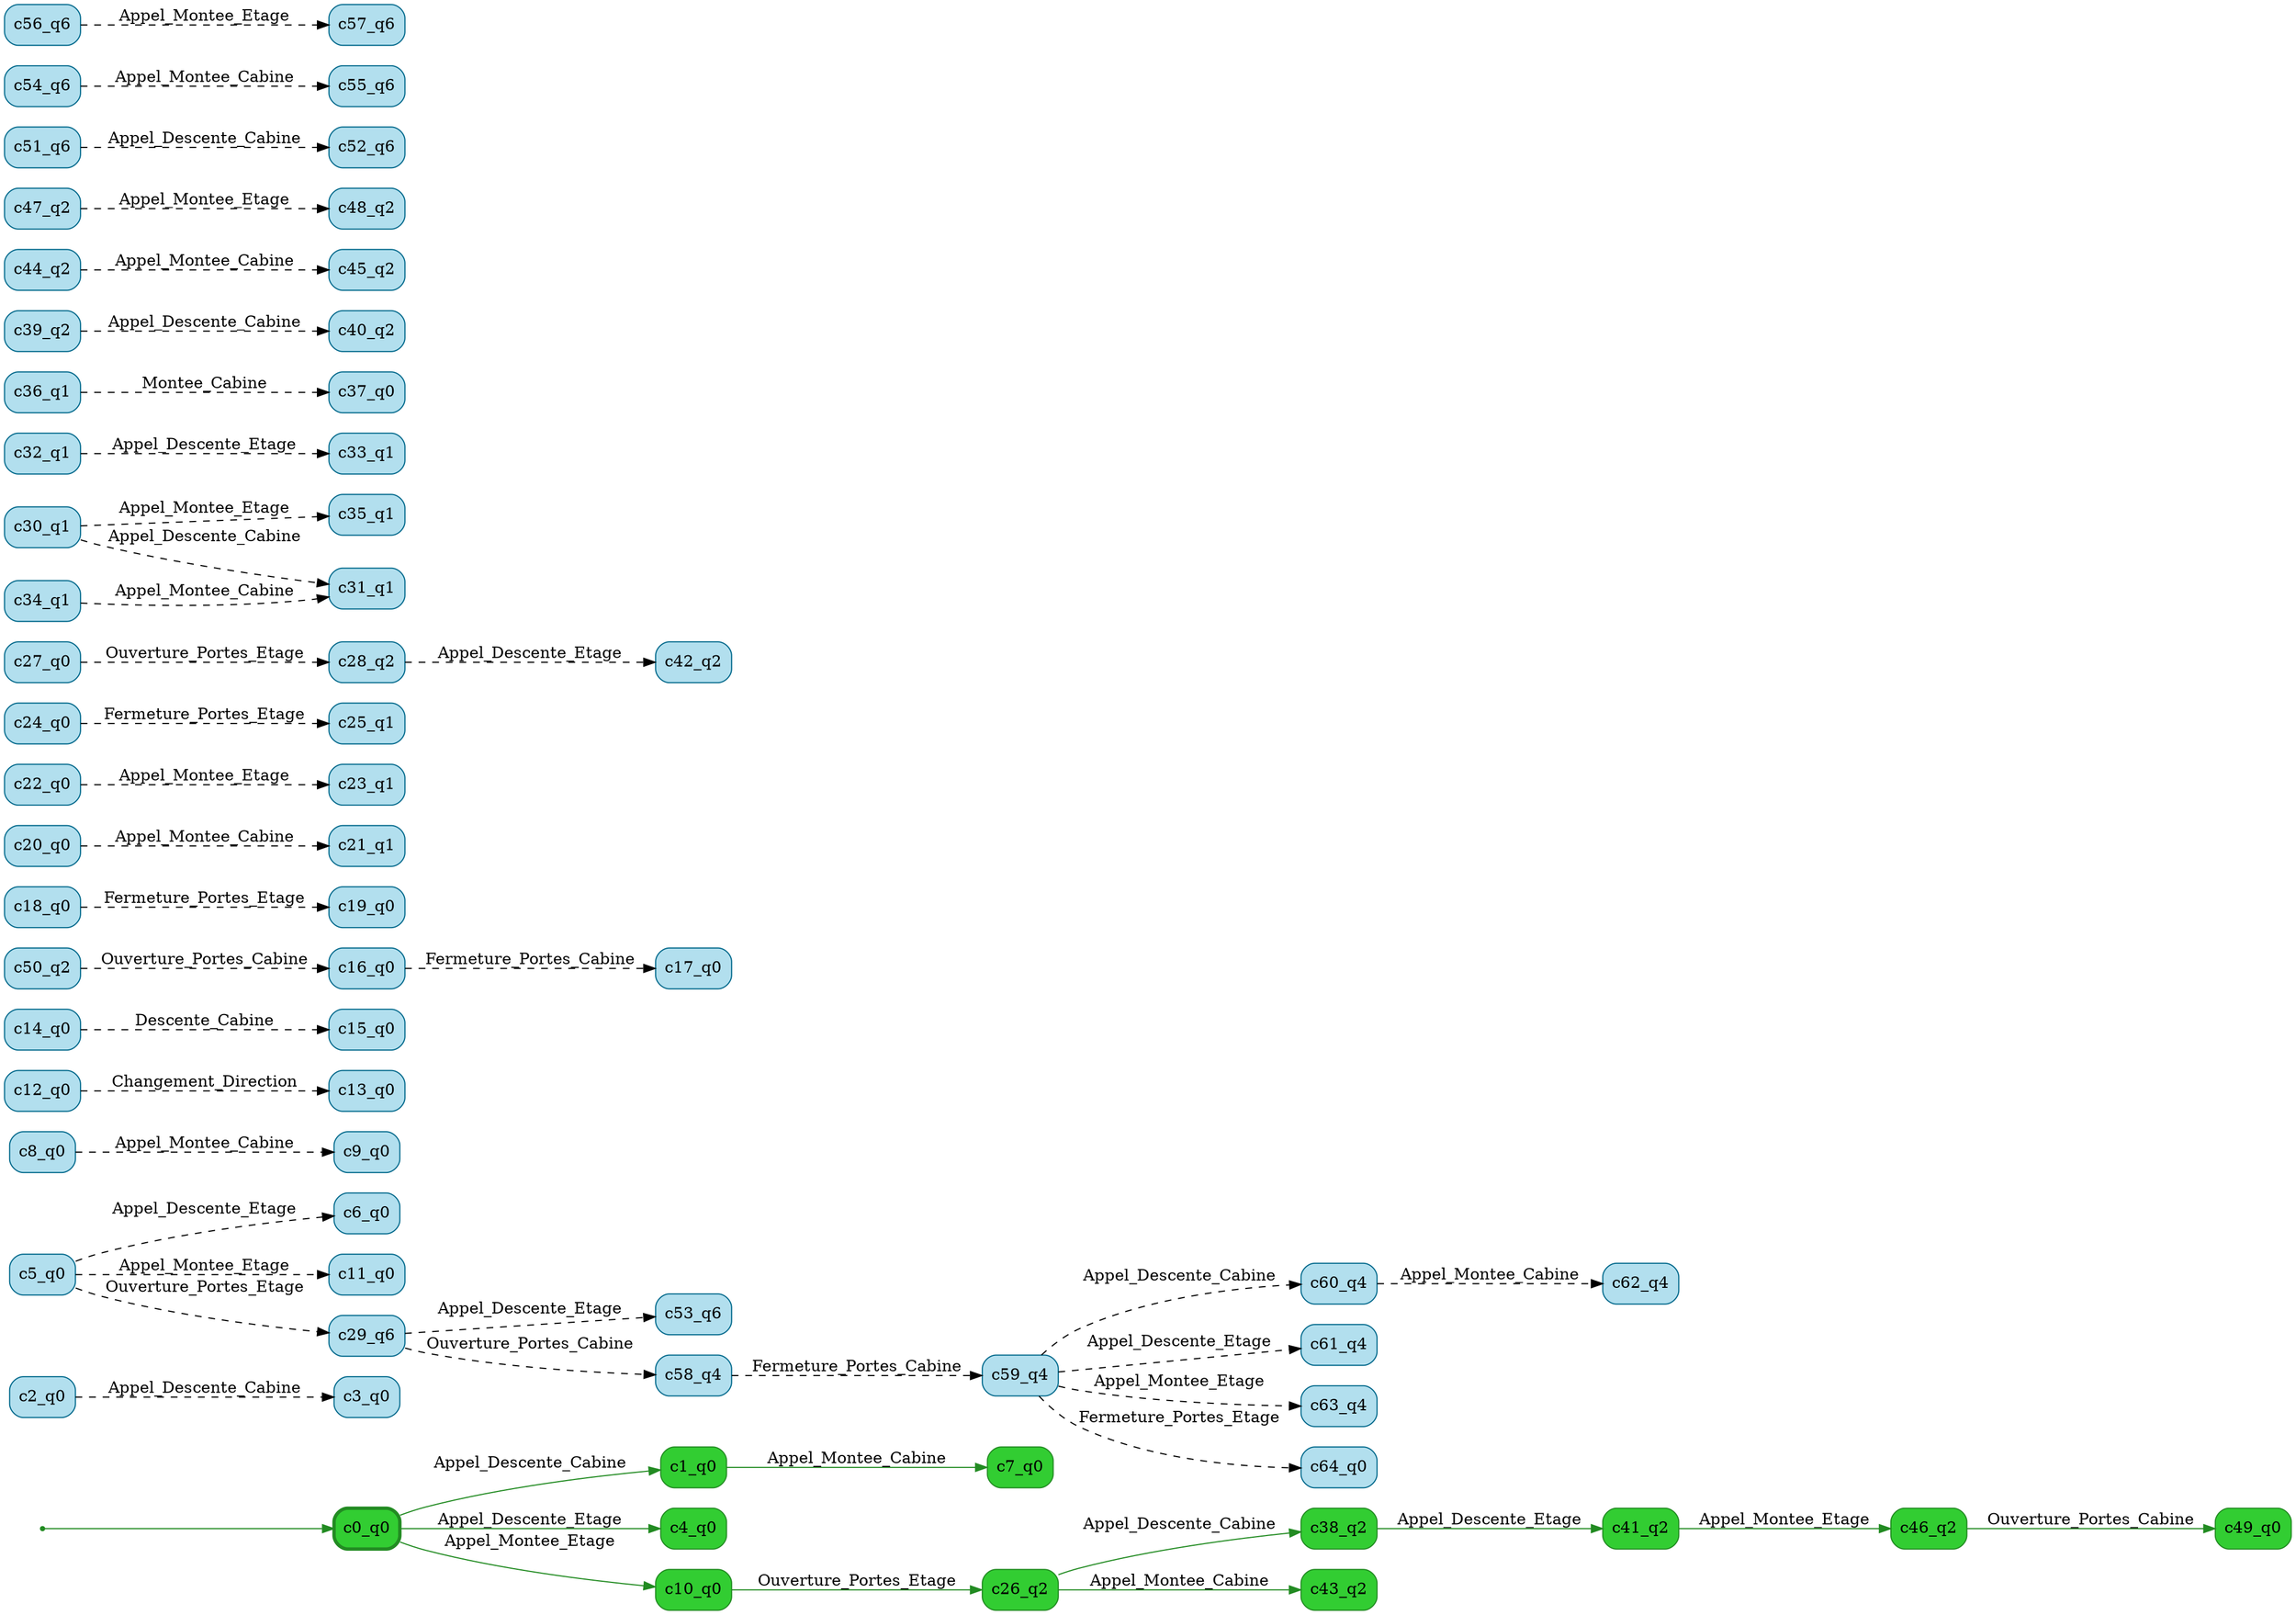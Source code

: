 digraph g {

	rankdir="LR"

	__invisible__[shape="point", color="forestgreen"]
	c0_q0[label="c0_q0", shape="box", style="rounded, filled", color="forestgreen", fillcolor="limegreen", penwidth=3] // Initial
	c1_q0[label="c1_q0", shape="box", style="rounded, filled", color="forestgreen", fillcolor="limegreen"]
	c7_q0[label="c7_q0", shape="box", style="rounded, filled", color="forestgreen", fillcolor="limegreen"]
	c4_q0[label="c4_q0", shape="box", style="rounded, filled", color="forestgreen", fillcolor="limegreen"]
	c10_q0[label="c10_q0", shape="box", style="rounded, filled", color="forestgreen", fillcolor="limegreen"]
	c26_q2[label="c26_q2", shape="box", style="rounded, filled", color="forestgreen", fillcolor="limegreen"]
	c38_q2[label="c38_q2", shape="box", style="rounded, filled", color="forestgreen", fillcolor="limegreen"]
	c41_q2[label="c41_q2", shape="box", style="rounded, filled", color="forestgreen", fillcolor="limegreen"]
	c46_q2[label="c46_q2", shape="box", style="rounded, filled", color="forestgreen", fillcolor="limegreen"]
	c49_q0[label="c49_q0", shape="box", style="rounded, filled", color="forestgreen", fillcolor="limegreen"]
	c43_q2[label="c43_q2", shape="box", style="rounded, filled", color="forestgreen", fillcolor="limegreen"]
	c2_q0[label="c2_q0", shape="box", style="rounded, filled", color="deepskyblue4", fillcolor="lightblue2"]
	c3_q0[label="c3_q0", shape="box", style="rounded, filled", color="deepskyblue4", fillcolor="lightblue2"]
	c5_q0[label="c5_q0", shape="box", style="rounded, filled", color="deepskyblue4", fillcolor="lightblue2"]
	c6_q0[label="c6_q0", shape="box", style="rounded, filled", color="deepskyblue4", fillcolor="lightblue2"]
	c8_q0[label="c8_q0", shape="box", style="rounded, filled", color="deepskyblue4", fillcolor="lightblue2"]
	c9_q0[label="c9_q0", shape="box", style="rounded, filled", color="deepskyblue4", fillcolor="lightblue2"]
	c11_q0[label="c11_q0", shape="box", style="rounded, filled", color="deepskyblue4", fillcolor="lightblue2"]
	c12_q0[label="c12_q0", shape="box", style="rounded, filled", color="deepskyblue4", fillcolor="lightblue2"]
	c13_q0[label="c13_q0", shape="box", style="rounded, filled", color="deepskyblue4", fillcolor="lightblue2"]
	c14_q0[label="c14_q0", shape="box", style="rounded, filled", color="deepskyblue4", fillcolor="lightblue2"]
	c15_q0[label="c15_q0", shape="box", style="rounded, filled", color="deepskyblue4", fillcolor="lightblue2"]
	c16_q0[label="c16_q0", shape="box", style="rounded, filled", color="deepskyblue4", fillcolor="lightblue2"]
	c17_q0[label="c17_q0", shape="box", style="rounded, filled", color="deepskyblue4", fillcolor="lightblue2"]
	c18_q0[label="c18_q0", shape="box", style="rounded, filled", color="deepskyblue4", fillcolor="lightblue2"]
	c19_q0[label="c19_q0", shape="box", style="rounded, filled", color="deepskyblue4", fillcolor="lightblue2"]
	c20_q0[label="c20_q0", shape="box", style="rounded, filled", color="deepskyblue4", fillcolor="lightblue2"]
	c21_q1[label="c21_q1", shape="box", style="rounded, filled", color="deepskyblue4", fillcolor="lightblue2"]
	c22_q0[label="c22_q0", shape="box", style="rounded, filled", color="deepskyblue4", fillcolor="lightblue2"]
	c23_q1[label="c23_q1", shape="box", style="rounded, filled", color="deepskyblue4", fillcolor="lightblue2"]
	c24_q0[label="c24_q0", shape="box", style="rounded, filled", color="deepskyblue4", fillcolor="lightblue2"]
	c25_q1[label="c25_q1", shape="box", style="rounded, filled", color="deepskyblue4", fillcolor="lightblue2"]
	c27_q0[label="c27_q0", shape="box", style="rounded, filled", color="deepskyblue4", fillcolor="lightblue2"]
	c28_q2[label="c28_q2", shape="box", style="rounded, filled", color="deepskyblue4", fillcolor="lightblue2"]
	c29_q6[label="c29_q6", shape="box", style="rounded, filled", color="deepskyblue4", fillcolor="lightblue2"]
	c30_q1[label="c30_q1", shape="box", style="rounded, filled", color="deepskyblue4", fillcolor="lightblue2"]
	c31_q1[label="c31_q1", shape="box", style="rounded, filled", color="deepskyblue4", fillcolor="lightblue2"]
	c32_q1[label="c32_q1", shape="box", style="rounded, filled", color="deepskyblue4", fillcolor="lightblue2"]
	c33_q1[label="c33_q1", shape="box", style="rounded, filled", color="deepskyblue4", fillcolor="lightblue2"]
	c34_q1[label="c34_q1", shape="box", style="rounded, filled", color="deepskyblue4", fillcolor="lightblue2"]
	c35_q1[label="c35_q1", shape="box", style="rounded, filled", color="deepskyblue4", fillcolor="lightblue2"]
	c36_q1[label="c36_q1", shape="box", style="rounded, filled", color="deepskyblue4", fillcolor="lightblue2"]
	c37_q0[label="c37_q0", shape="box", style="rounded, filled", color="deepskyblue4", fillcolor="lightblue2"]
	c39_q2[label="c39_q2", shape="box", style="rounded, filled", color="deepskyblue4", fillcolor="lightblue2"]
	c40_q2[label="c40_q2", shape="box", style="rounded, filled", color="deepskyblue4", fillcolor="lightblue2"]
	c42_q2[label="c42_q2", shape="box", style="rounded, filled", color="deepskyblue4", fillcolor="lightblue2"]
	c44_q2[label="c44_q2", shape="box", style="rounded, filled", color="deepskyblue4", fillcolor="lightblue2"]
	c45_q2[label="c45_q2", shape="box", style="rounded, filled", color="deepskyblue4", fillcolor="lightblue2"]
	c47_q2[label="c47_q2", shape="box", style="rounded, filled", color="deepskyblue4", fillcolor="lightblue2"]
	c48_q2[label="c48_q2", shape="box", style="rounded, filled", color="deepskyblue4", fillcolor="lightblue2"]
	c50_q2[label="c50_q2", shape="box", style="rounded, filled", color="deepskyblue4", fillcolor="lightblue2"]
	c51_q6[label="c51_q6", shape="box", style="rounded, filled", color="deepskyblue4", fillcolor="lightblue2"]
	c52_q6[label="c52_q6", shape="box", style="rounded, filled", color="deepskyblue4", fillcolor="lightblue2"]
	c53_q6[label="c53_q6", shape="box", style="rounded, filled", color="deepskyblue4", fillcolor="lightblue2"]
	c54_q6[label="c54_q6", shape="box", style="rounded, filled", color="deepskyblue4", fillcolor="lightblue2"]
	c55_q6[label="c55_q6", shape="box", style="rounded, filled", color="deepskyblue4", fillcolor="lightblue2"]
	c56_q6[label="c56_q6", shape="box", style="rounded, filled", color="deepskyblue4", fillcolor="lightblue2"]
	c57_q6[label="c57_q6", shape="box", style="rounded, filled", color="deepskyblue4", fillcolor="lightblue2"]
	c58_q4[label="c58_q4", shape="box", style="rounded, filled", color="deepskyblue4", fillcolor="lightblue2"]
	c59_q4[label="c59_q4", shape="box", style="rounded, filled", color="deepskyblue4", fillcolor="lightblue2"]
	c60_q4[label="c60_q4", shape="box", style="rounded, filled", color="deepskyblue4", fillcolor="lightblue2"]
	c61_q4[label="c61_q4", shape="box", style="rounded, filled", color="deepskyblue4", fillcolor="lightblue2"]
	c62_q4[label="c62_q4", shape="box", style="rounded, filled", color="deepskyblue4", fillcolor="lightblue2"]
	c63_q4[label="c63_q4", shape="box", style="rounded, filled", color="deepskyblue4", fillcolor="lightblue2"]
	c64_q0[label="c64_q0", shape="box", style="rounded, filled", color="deepskyblue4", fillcolor="lightblue2"]

	__invisible__ -> c0_q0[color="forestgreen"]
	c0_q0 -> c1_q0[label="Appel_Descente_Cabine", color="forestgreen"]
	c1_q0 -> c7_q0[label="Appel_Montee_Cabine", color="forestgreen"]
	c0_q0 -> c4_q0[label="Appel_Descente_Etage", color="forestgreen"]
	c0_q0 -> c10_q0[label="Appel_Montee_Etage", color="forestgreen"]
	c10_q0 -> c26_q2[label="Ouverture_Portes_Etage", color="forestgreen"]
	c26_q2 -> c38_q2[label="Appel_Descente_Cabine", color="forestgreen"]
	c38_q2 -> c41_q2[label="Appel_Descente_Etage", color="forestgreen"]
	c41_q2 -> c46_q2[label="Appel_Montee_Etage", color="forestgreen"]
	c46_q2 -> c49_q0[label="Ouverture_Portes_Cabine", color="forestgreen"]
	c26_q2 -> c43_q2[label="Appel_Montee_Cabine", color="forestgreen"]
	c2_q0 -> c3_q0[label="Appel_Descente_Cabine", color="black", style="dashed"]
	c5_q0 -> c6_q0[label="Appel_Descente_Etage", color="black", style="dashed"]
	c8_q0 -> c9_q0[label="Appel_Montee_Cabine", color="black", style="dashed"]
	c5_q0 -> c11_q0[label="Appel_Montee_Etage", color="black", style="dashed"]
	c12_q0 -> c13_q0[label="Changement_Direction", color="black", style="dashed"]
	c14_q0 -> c15_q0[label="Descente_Cabine", color="black", style="dashed"]
	c16_q0 -> c17_q0[label="Fermeture_Portes_Cabine", color="black", style="dashed"]
	c18_q0 -> c19_q0[label="Fermeture_Portes_Etage", color="black", style="dashed"]
	c20_q0 -> c21_q1[label="Appel_Montee_Cabine", color="black", style="dashed"]
	c22_q0 -> c23_q1[label="Appel_Montee_Etage", color="black", style="dashed"]
	c24_q0 -> c25_q1[label="Fermeture_Portes_Etage", color="black", style="dashed"]
	c27_q0 -> c28_q2[label="Ouverture_Portes_Etage", color="black", style="dashed"]
	c5_q0 -> c29_q6[label="Ouverture_Portes_Etage", color="black", style="dashed"]
	c30_q1 -> c31_q1[label="Appel_Descente_Cabine", color="black", style="dashed"]
	c32_q1 -> c33_q1[label="Appel_Descente_Etage", color="black", style="dashed"]
	c34_q1 -> c31_q1[label="Appel_Montee_Cabine", color="black", style="dashed"]
	c30_q1 -> c35_q1[label="Appel_Montee_Etage", color="black", style="dashed"]
	c36_q1 -> c37_q0[label="Montee_Cabine", color="black", style="dashed"]
	c39_q2 -> c40_q2[label="Appel_Descente_Cabine", color="black", style="dashed"]
	c28_q2 -> c42_q2[label="Appel_Descente_Etage", color="black", style="dashed"]
	c44_q2 -> c45_q2[label="Appel_Montee_Cabine", color="black", style="dashed"]
	c47_q2 -> c48_q2[label="Appel_Montee_Etage", color="black", style="dashed"]
	c50_q2 -> c16_q0[label="Ouverture_Portes_Cabine", color="black", style="dashed"]
	c51_q6 -> c52_q6[label="Appel_Descente_Cabine", color="black", style="dashed"]
	c29_q6 -> c53_q6[label="Appel_Descente_Etage", color="black", style="dashed"]
	c54_q6 -> c55_q6[label="Appel_Montee_Cabine", color="black", style="dashed"]
	c56_q6 -> c57_q6[label="Appel_Montee_Etage", color="black", style="dashed"]
	c29_q6 -> c58_q4[label="Ouverture_Portes_Cabine", color="black", style="dashed"]
	c59_q4 -> c60_q4[label="Appel_Descente_Cabine", color="black", style="dashed"]
	c59_q4 -> c61_q4[label="Appel_Descente_Etage", color="black", style="dashed"]
	c60_q4 -> c62_q4[label="Appel_Montee_Cabine", color="black", style="dashed"]
	c59_q4 -> c63_q4[label="Appel_Montee_Etage", color="black", style="dashed"]
	c58_q4 -> c59_q4[label="Fermeture_Portes_Cabine", color="black", style="dashed"]
	c59_q4 -> c64_q0[label="Fermeture_Portes_Etage", color="black", style="dashed"]

}
